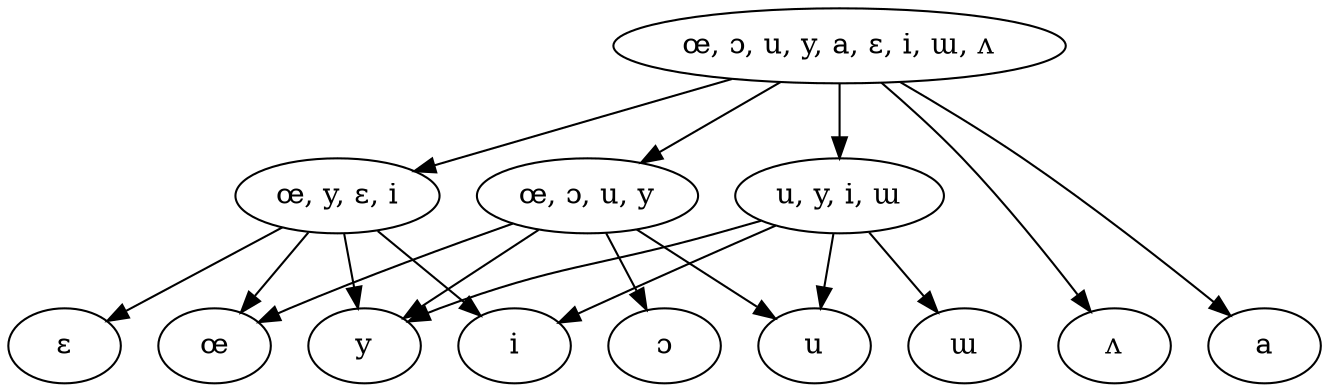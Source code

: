 // None
digraph {
	0 [label="œ, ɔ, u, y, a, ɛ, i, ɯ, ʌ"]
	1 [label="œ, y, ɛ, i"]
	2 [label="u, y, i, ɯ"]
	3 [label="œ, ɔ, u, y"]
	4 [label=ʌ]
	5 [label=ɛ]
	6 [label=ɯ]
	7 [label=a]
	8 [label=œ]
	9 [label=i]
	10 [label=y]
	11 [label=u]
	12 [label=ɔ]
	3 -> 8
	1 -> 8
	0 -> 7
	1 -> 9
	0 -> 3
	2 -> 11
	2 -> 9
	3 -> 11
	0 -> 2
	2 -> 6
	1 -> 10
	1 -> 5
	0 -> 1
	2 -> 10
	3 -> 10
	3 -> 12
	0 -> 4
	{ rank=same; 1, 2, 3}
	{ rank=same; 4, 5, 6, 7, 8, 9, 10, 11, 12}
}
